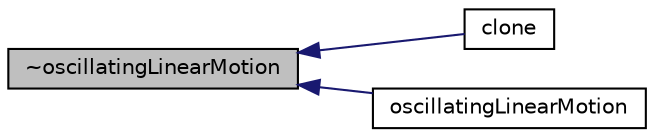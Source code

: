 digraph "~oscillatingLinearMotion"
{
  bgcolor="transparent";
  edge [fontname="Helvetica",fontsize="10",labelfontname="Helvetica",labelfontsize="10"];
  node [fontname="Helvetica",fontsize="10",shape=record];
  rankdir="LR";
  Node5 [label="~oscillatingLinearMotion",height=0.2,width=0.4,color="black", fillcolor="grey75", style="filled", fontcolor="black"];
  Node5 -> Node6 [dir="back",color="midnightblue",fontsize="10",style="solid",fontname="Helvetica"];
  Node6 [label="clone",height=0.2,width=0.4,color="black",URL="$a22133.html#a722fe8888a6a89517f707178d155124c",tooltip="Construct and return a clone. "];
  Node5 -> Node7 [dir="back",color="midnightblue",fontsize="10",style="solid",fontname="Helvetica"];
  Node7 [label="oscillatingLinearMotion",height=0.2,width=0.4,color="black",URL="$a22133.html#a13ba9315003b64c2016672a58f2ae83c",tooltip="Construct from components. "];
}
